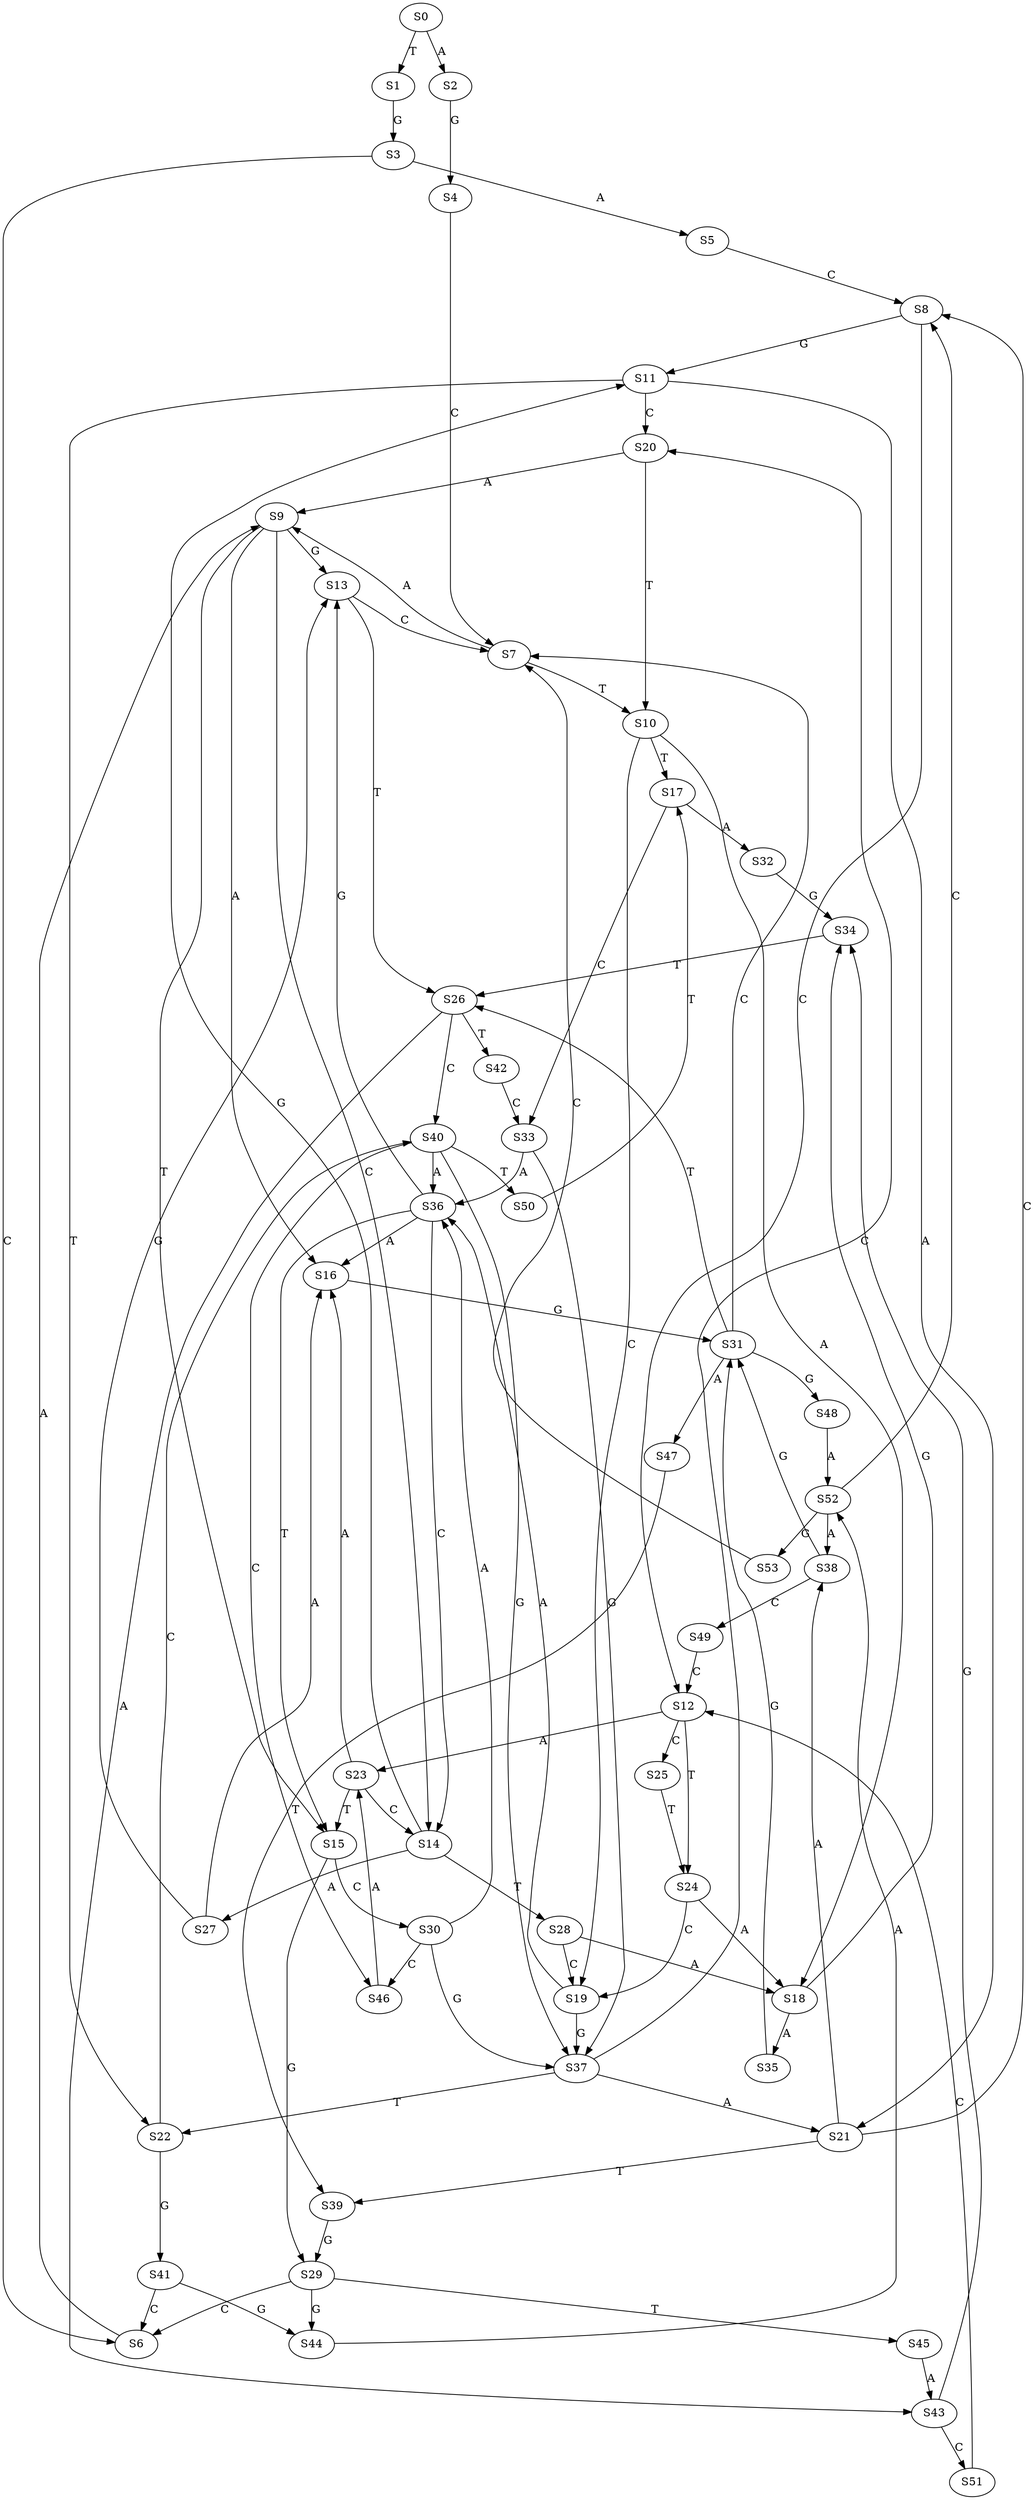 strict digraph  {
	S0 -> S1 [ label = T ];
	S0 -> S2 [ label = A ];
	S1 -> S3 [ label = G ];
	S2 -> S4 [ label = G ];
	S3 -> S5 [ label = A ];
	S3 -> S6 [ label = C ];
	S4 -> S7 [ label = C ];
	S5 -> S8 [ label = C ];
	S6 -> S9 [ label = A ];
	S7 -> S10 [ label = T ];
	S7 -> S9 [ label = A ];
	S8 -> S11 [ label = G ];
	S8 -> S12 [ label = C ];
	S9 -> S13 [ label = G ];
	S9 -> S14 [ label = C ];
	S9 -> S15 [ label = T ];
	S9 -> S16 [ label = A ];
	S10 -> S17 [ label = T ];
	S10 -> S18 [ label = A ];
	S10 -> S19 [ label = C ];
	S11 -> S20 [ label = C ];
	S11 -> S21 [ label = A ];
	S11 -> S22 [ label = T ];
	S12 -> S23 [ label = A ];
	S12 -> S24 [ label = T ];
	S12 -> S25 [ label = C ];
	S13 -> S7 [ label = C ];
	S13 -> S26 [ label = T ];
	S14 -> S27 [ label = A ];
	S14 -> S11 [ label = G ];
	S14 -> S28 [ label = T ];
	S15 -> S29 [ label = G ];
	S15 -> S30 [ label = C ];
	S16 -> S31 [ label = G ];
	S17 -> S32 [ label = A ];
	S17 -> S33 [ label = C ];
	S18 -> S34 [ label = G ];
	S18 -> S35 [ label = A ];
	S19 -> S36 [ label = A ];
	S19 -> S37 [ label = G ];
	S20 -> S10 [ label = T ];
	S20 -> S9 [ label = A ];
	S21 -> S38 [ label = A ];
	S21 -> S8 [ label = C ];
	S21 -> S39 [ label = T ];
	S22 -> S40 [ label = C ];
	S22 -> S41 [ label = G ];
	S23 -> S16 [ label = A ];
	S23 -> S15 [ label = T ];
	S23 -> S14 [ label = C ];
	S24 -> S18 [ label = A ];
	S24 -> S19 [ label = C ];
	S25 -> S24 [ label = T ];
	S26 -> S40 [ label = C ];
	S26 -> S42 [ label = T ];
	S26 -> S43 [ label = A ];
	S27 -> S13 [ label = G ];
	S27 -> S16 [ label = A ];
	S28 -> S18 [ label = A ];
	S28 -> S19 [ label = C ];
	S29 -> S6 [ label = C ];
	S29 -> S44 [ label = G ];
	S29 -> S45 [ label = T ];
	S30 -> S46 [ label = C ];
	S30 -> S37 [ label = G ];
	S30 -> S36 [ label = A ];
	S31 -> S26 [ label = T ];
	S31 -> S47 [ label = A ];
	S31 -> S48 [ label = G ];
	S31 -> S7 [ label = C ];
	S32 -> S34 [ label = G ];
	S33 -> S36 [ label = A ];
	S33 -> S37 [ label = G ];
	S34 -> S26 [ label = T ];
	S35 -> S31 [ label = G ];
	S36 -> S15 [ label = T ];
	S36 -> S13 [ label = G ];
	S36 -> S16 [ label = A ];
	S36 -> S14 [ label = C ];
	S37 -> S21 [ label = A ];
	S37 -> S22 [ label = T ];
	S37 -> S20 [ label = C ];
	S38 -> S49 [ label = C ];
	S38 -> S31 [ label = G ];
	S39 -> S29 [ label = G ];
	S40 -> S36 [ label = A ];
	S40 -> S50 [ label = T ];
	S40 -> S46 [ label = C ];
	S40 -> S37 [ label = G ];
	S41 -> S6 [ label = C ];
	S41 -> S44 [ label = G ];
	S42 -> S33 [ label = C ];
	S43 -> S34 [ label = G ];
	S43 -> S51 [ label = C ];
	S44 -> S52 [ label = A ];
	S45 -> S43 [ label = A ];
	S46 -> S23 [ label = A ];
	S47 -> S39 [ label = T ];
	S48 -> S52 [ label = A ];
	S49 -> S12 [ label = C ];
	S50 -> S17 [ label = T ];
	S51 -> S12 [ label = C ];
	S52 -> S38 [ label = A ];
	S52 -> S8 [ label = C ];
	S52 -> S53 [ label = G ];
	S53 -> S7 [ label = C ];
}
